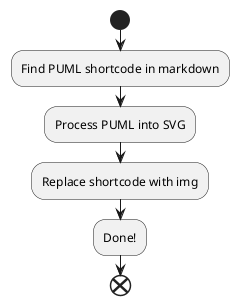 @startuml Test

skinparam backgroundColor transparent

start
:Find PUML shortcode in markdown;
:Process PUML into SVG;
:Replace shortcode with img;
:Done!;
end

@enduml